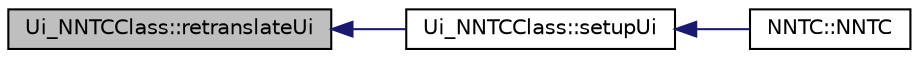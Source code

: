 digraph "Ui_NNTCClass::retranslateUi"
{
  edge [fontname="Helvetica",fontsize="10",labelfontname="Helvetica",labelfontsize="10"];
  node [fontname="Helvetica",fontsize="10",shape=record];
  rankdir="LR";
  Node1 [label="Ui_NNTCClass::retranslateUi",height=0.2,width=0.4,color="black", fillcolor="grey75", style="filled", fontcolor="black"];
  Node1 -> Node2 [dir="back",color="midnightblue",fontsize="10",style="solid"];
  Node2 [label="Ui_NNTCClass::setupUi",height=0.2,width=0.4,color="black", fillcolor="white", style="filled",URL="$class_ui___n_n_t_c_class.html#af15085afc5bdbefb529321782b509792"];
  Node2 -> Node3 [dir="back",color="midnightblue",fontsize="10",style="solid"];
  Node3 [label="NNTC::NNTC",height=0.2,width=0.4,color="black", fillcolor="white", style="filled",URL="$class_n_n_t_c.html#a6b610d14cbd1da9f70d6aafb8f8f630a"];
}
